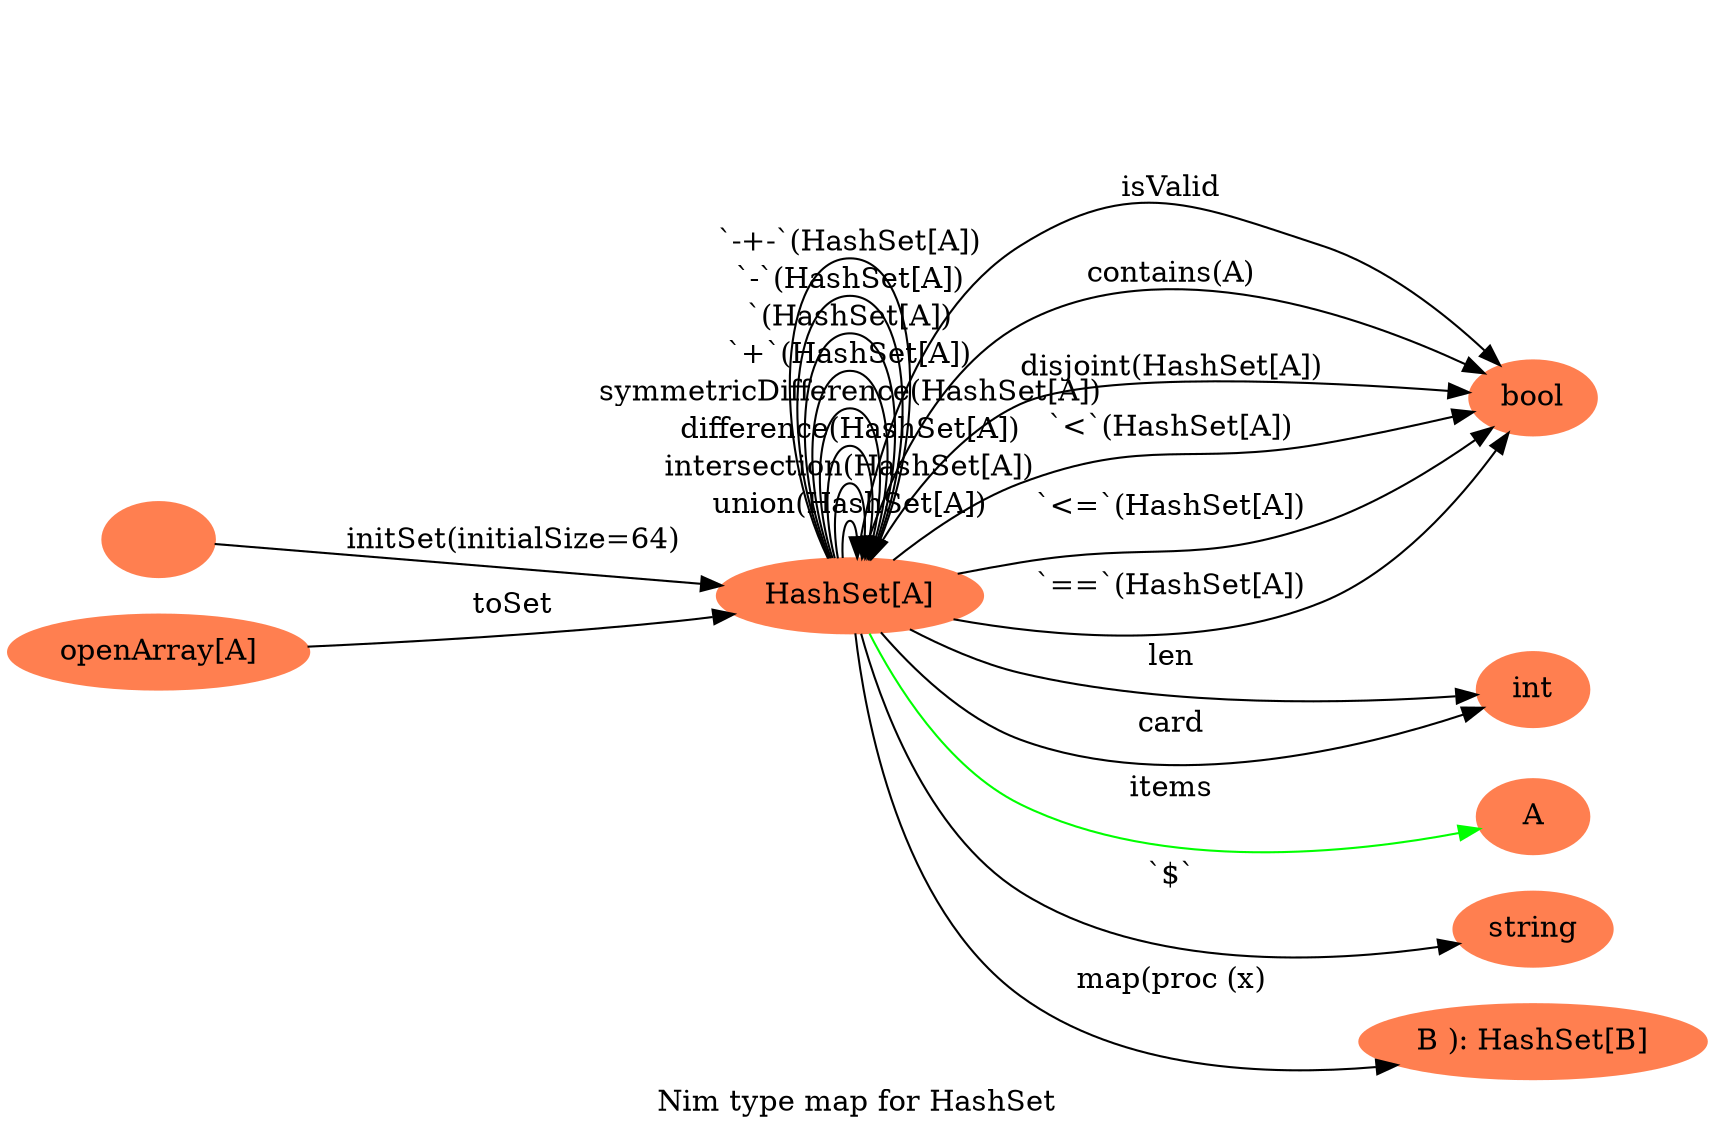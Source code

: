 digraph {
graph [
label = "Nim type map for HashSet";
rankdir=LR;
];
node[color=coral, style=filled, label="HashSet[A]" ] N0;
node[color=coral, style=filled, label="bool" ] N1;
N0 -> N1 [color="", label="isValid" ];
node[color=coral, style=filled, label="int" ] N2;
N0 -> N2 [color="", label="len" ];
N0 -> N2 [color="", label="card" ];
node[color=coral, style=filled, label="A" ] N3;
N0 -> N3 [color="green", label="items" ];
N0 -> N1 [color="", label="contains(A)" ];
node[color=coral, style=filled, label="" ] N4;
N4 -> N0 [color="", label="initSet(initialSize=64)" ];
node[color=coral, style=filled, label="openArray[A]" ] N5;
N5 -> N0 [color="", label="toSet" ];
node[color=coral, style=filled, label="string" ] N6;
N0 -> N6 [color="", label="`$`" ];
N0 -> N0 [color="", label="union(HashSet[A])" ];
N0 -> N0 [color="", label="intersection(HashSet[A])" ];
N0 -> N0 [color="", label="difference(HashSet[A])" ];
N0 -> N0 [color="", label="symmetricDifference(HashSet[A])" ];
N0 -> N0 [color="", label="`+`(HashSet[A])" ];
N0 -> N0 [color="", label="`(HashSet[A])" ];
N0 -> N0 [color="", label="`-`(HashSet[A])" ];
N0 -> N0 [color="", label="`-+-`(HashSet[A])" ];
N0 -> N1 [color="", label="disjoint(HashSet[A])" ];
N0 -> N1 [color="", label="`<`(HashSet[A])" ];
N0 -> N1 [color="", label="`<=`(HashSet[A])" ];
N0 -> N1 [color="", label="`==`(HashSet[A])" ];
node[color=coral, style=filled, label="B ): HashSet[B]" ] N7;
N0 -> N7 [color="", label="map(proc (x)" ];
}
